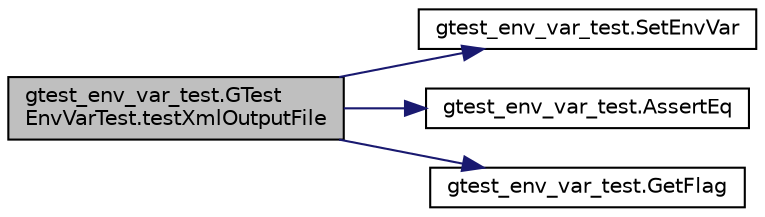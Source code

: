 digraph "gtest_env_var_test.GTestEnvVarTest.testXmlOutputFile"
{
  edge [fontname="Helvetica",fontsize="10",labelfontname="Helvetica",labelfontsize="10"];
  node [fontname="Helvetica",fontsize="10",shape=record];
  rankdir="LR";
  Node6 [label="gtest_env_var_test.GTest\lEnvVarTest.testXmlOutputFile",height=0.2,width=0.4,color="black", fillcolor="grey75", style="filled", fontcolor="black"];
  Node6 -> Node7 [color="midnightblue",fontsize="10",style="solid",fontname="Helvetica"];
  Node7 [label="gtest_env_var_test.SetEnvVar",height=0.2,width=0.4,color="black", fillcolor="white", style="filled",URL="$dd/d84/namespacegtest__env__var__test.html#a634ee0fa1ccf4713411992e7373e49e9"];
  Node6 -> Node8 [color="midnightblue",fontsize="10",style="solid",fontname="Helvetica"];
  Node8 [label="gtest_env_var_test.AssertEq",height=0.2,width=0.4,color="black", fillcolor="white", style="filled",URL="$dd/d84/namespacegtest__env__var__test.html#a8c94a5abd1117cdd2b402c0059a49a3a"];
  Node6 -> Node9 [color="midnightblue",fontsize="10",style="solid",fontname="Helvetica"];
  Node9 [label="gtest_env_var_test.GetFlag",height=0.2,width=0.4,color="black", fillcolor="white", style="filled",URL="$dd/d84/namespacegtest__env__var__test.html#a79d5f78f47c7dde37a0941d8604cf857"];
}
